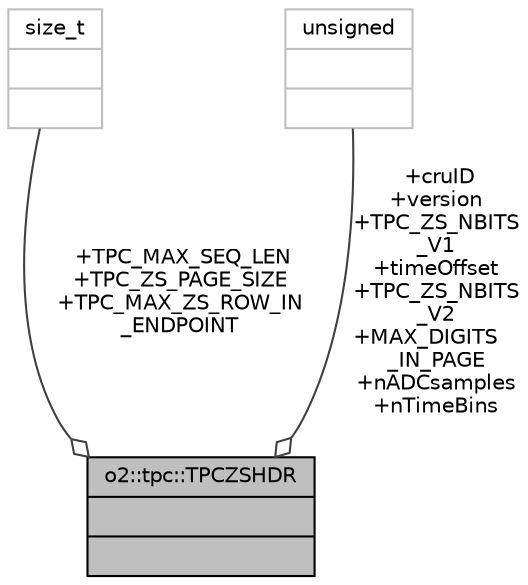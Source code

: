 digraph "o2::tpc::TPCZSHDR"
{
 // INTERACTIVE_SVG=YES
  bgcolor="transparent";
  edge [fontname="Helvetica",fontsize="10",labelfontname="Helvetica",labelfontsize="10"];
  node [fontname="Helvetica",fontsize="10",shape=record];
  Node1 [label="{o2::tpc::TPCZSHDR\n||}",height=0.2,width=0.4,color="black", fillcolor="grey75", style="filled", fontcolor="black"];
  Node2 -> Node1 [color="grey25",fontsize="10",style="solid",label=" +TPC_MAX_SEQ_LEN\n+TPC_ZS_PAGE_SIZE\n+TPC_MAX_ZS_ROW_IN\l_ENDPOINT" ,arrowhead="odiamond",fontname="Helvetica"];
  Node2 [label="{size_t\n||}",height=0.2,width=0.4,color="grey75"];
  Node3 -> Node1 [color="grey25",fontsize="10",style="solid",label=" +cruID\n+version\n+TPC_ZS_NBITS\l_V1\n+timeOffset\n+TPC_ZS_NBITS\l_V2\n+MAX_DIGITS\l_IN_PAGE\n+nADCsamples\n+nTimeBins" ,arrowhead="odiamond",fontname="Helvetica"];
  Node3 [label="{unsigned\n||}",height=0.2,width=0.4,color="grey75"];
}
